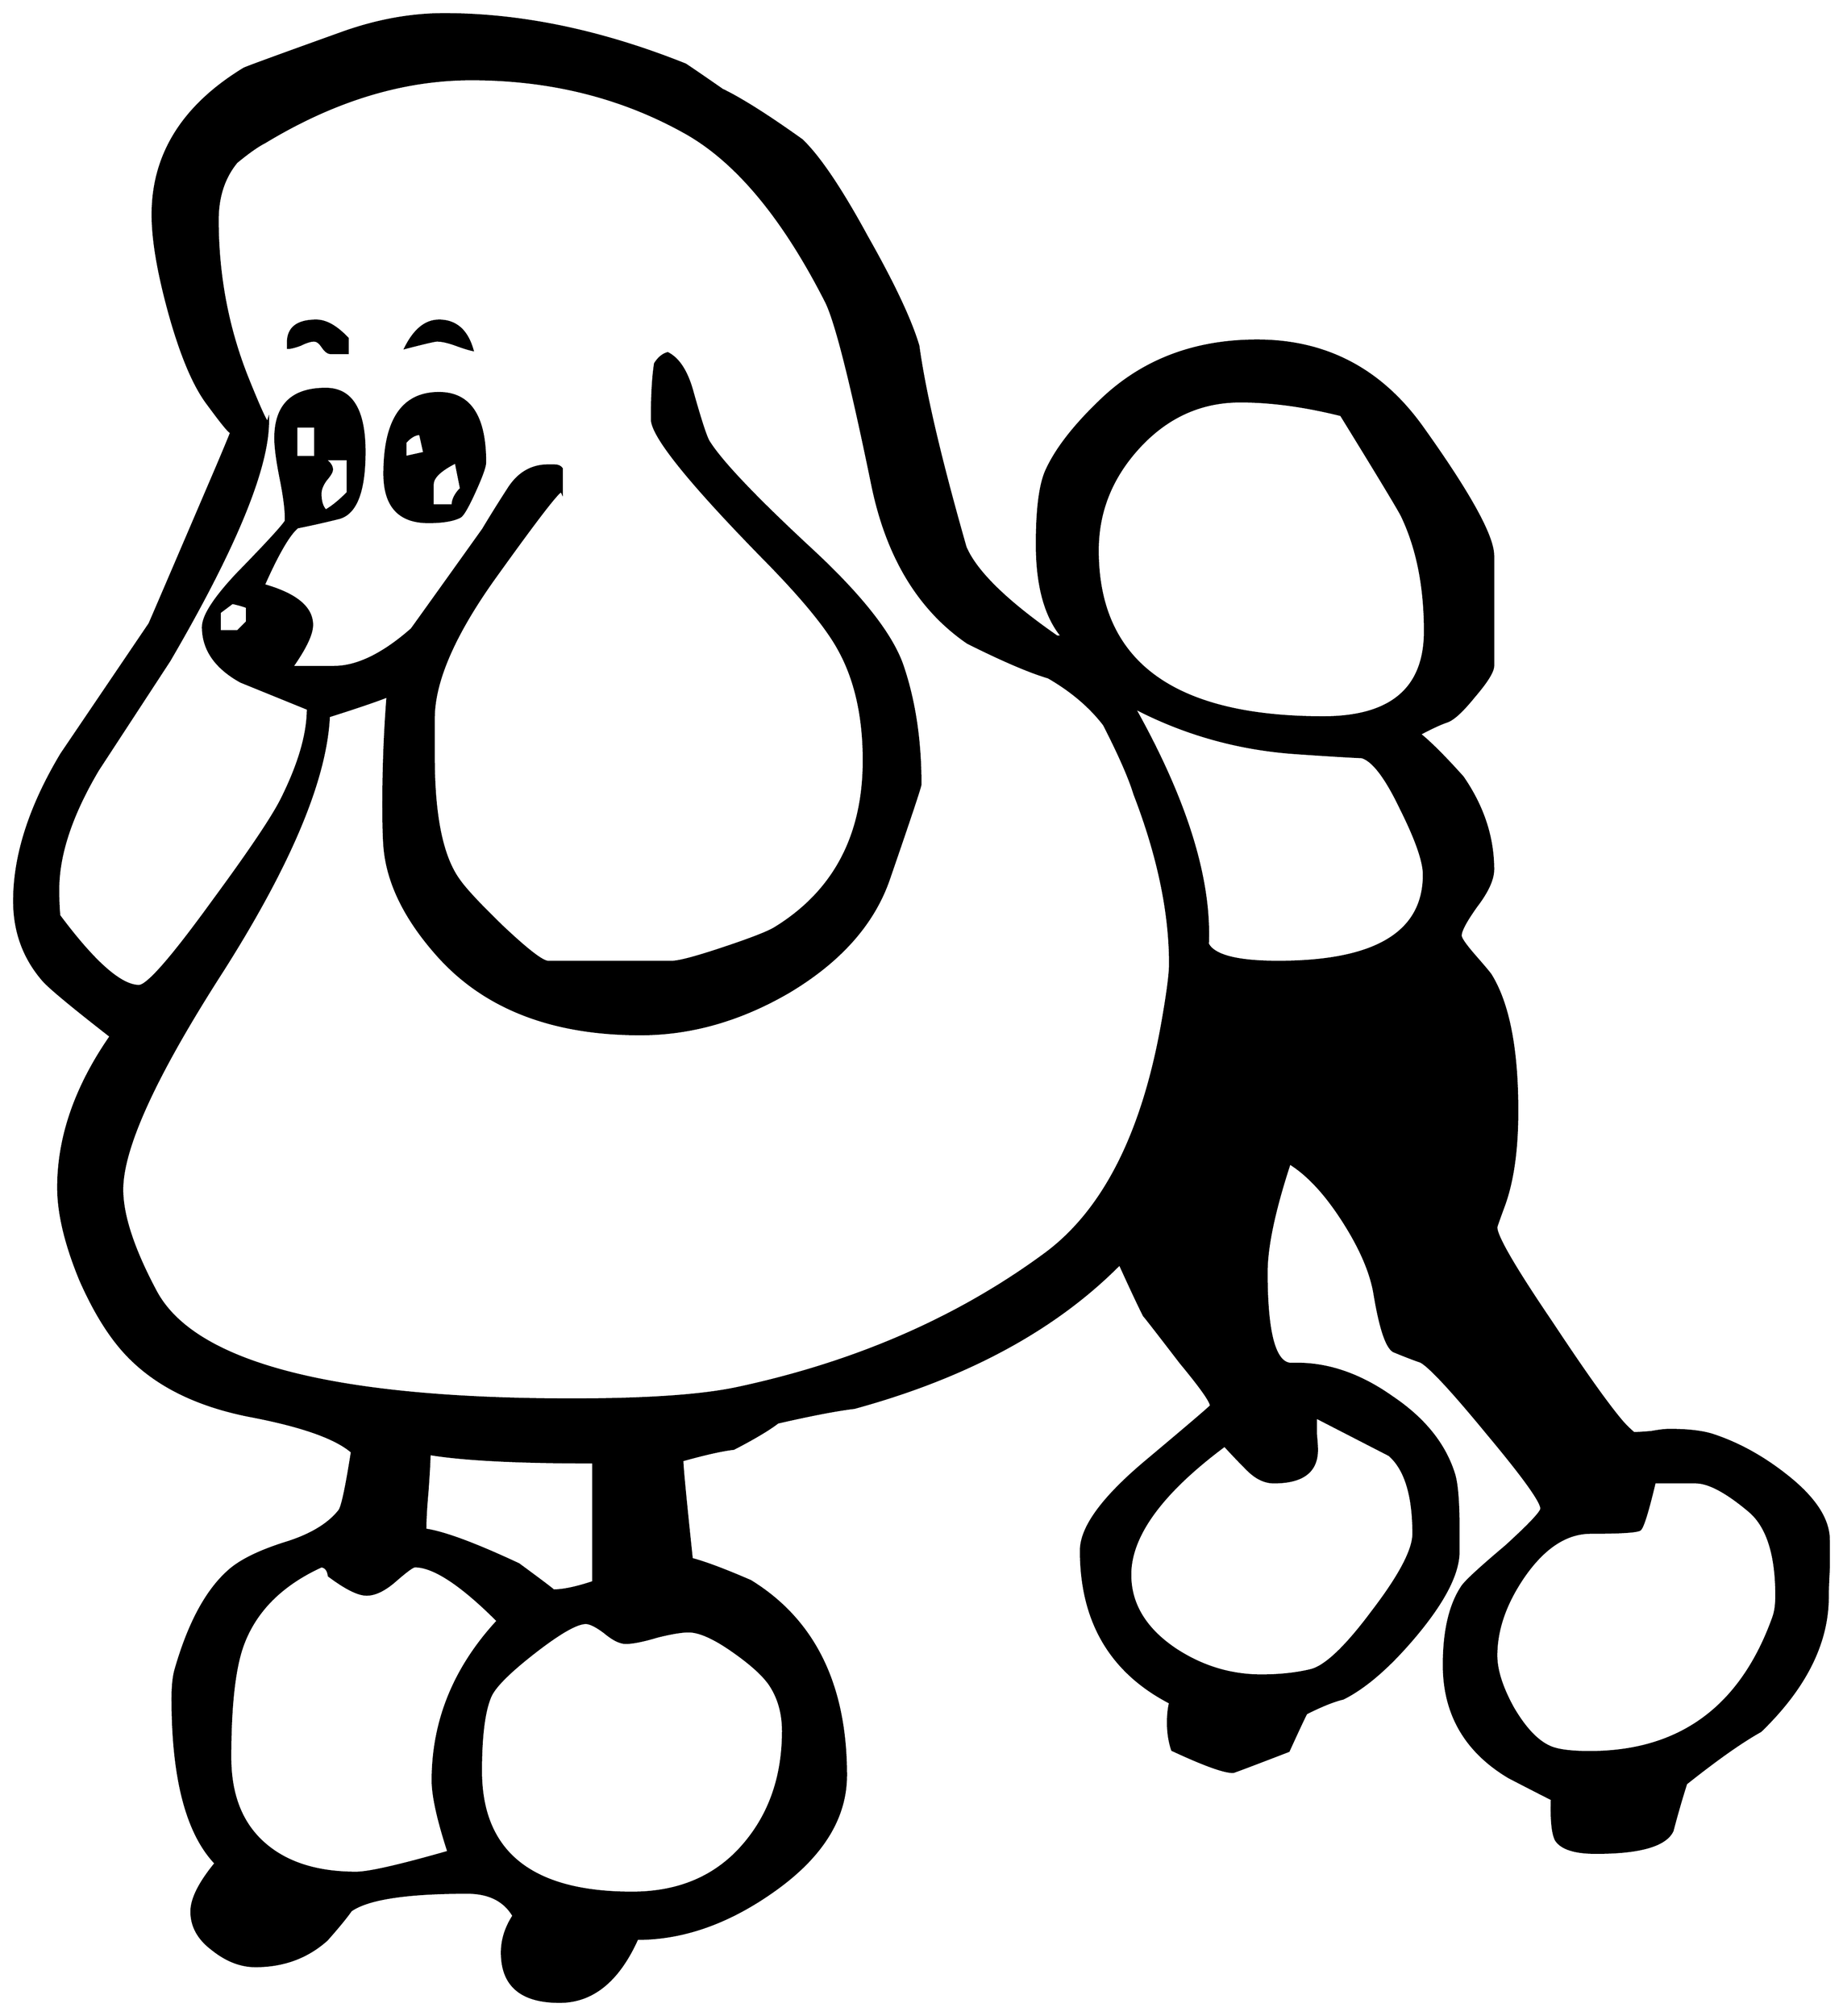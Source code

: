 


\begin{tikzpicture}[y=0.80pt, x=0.80pt, yscale=-1.0, xscale=1.0, inner sep=0pt, outer sep=0pt]
\begin{scope}[shift={(100.0,1706.0)},nonzero rule]
  \path[draw=.,fill=.,line width=1.600pt] (1812.0,-75.0) .. controls
    (1812.0,-69.0) and (1812.0,-60.0) .. (1812.0,-48.0) ..
    controls (1811.333,-36.0) and (1811.0,-27.0) .. (1811.0,-21.0)
    .. controls (1811.0,23.0) and (1789.667,65.667) ..
    (1747.0,107.0) .. controls (1729.0,117.0) and (1705.333,133.667)
    .. (1676.0,157.0) .. controls (1671.333,171.667) and
    (1667.0,186.667) .. (1663.0,202.0) .. controls (1656.333,216.0)
    and (1632.0,223.0) .. (1590.0,223.0) .. controls
    (1570.0,223.0) and (1557.333,219.0) .. (1552.0,211.0) ..
    controls (1548.667,205.0) and (1547.333,192.0) .. (1548.0,172.0)
    .. controls (1538.667,167.333) and (1525.0,160.333) ..
    (1507.0,151.0) .. controls (1465.667,126.333) and (1445.0,90.667)
    .. (1445.0,44.0) .. controls (1445.0,12.0) and
    (1450.667,-12.667) .. (1462.0,-30.0) .. controls (1464.667,-34.667)
    and (1478.667,-47.667) .. (1504.0,-69.0) .. controls
    (1526.667,-89.667) and (1538.0,-101.667) .. (1538.0,-105.0) ..
    controls (1538.0,-111.667) and (1521.0,-135.333) ..
    (1487.0,-176.0) .. controls (1453.0,-217.333) and
    (1431.667,-240.333) .. (1423.0,-245.0) .. controls
    (1417.0,-247.0) and (1408.333,-250.333) .. (1397.0,-255.0) ..
    controls (1390.333,-259.0) and (1384.333,-277.0) ..
    (1379.0,-309.0) .. controls (1375.667,-329.667) and
    (1365.667,-353.0) .. (1349.0,-379.0) .. controls
    (1332.333,-405.0) and (1315.333,-423.333) .. (1298.0,-434.0) ..
    controls (1283.333,-389.333) and (1276.0,-354.667) ..
    (1276.0,-330.0) .. controls (1276.0,-274.0) and
    (1283.333,-245.0) .. (1298.0,-243.0) .. controls
    (1298.667,-243.0) and (1301.0,-243.0) .. (1305.0,-243.0) ..
    controls (1335.667,-243.0) and (1366.0,-232.333) ..
    (1396.0,-211.0) .. controls (1426.667,-190.333) and
    (1446.333,-165.667) .. (1455.0,-137.0) .. controls
    (1457.667,-127.667) and (1459.0,-110.333) .. (1459.0,-85.0) --
    (1459.0,-64.0) .. controls (1459.0,-43.333) and (1445.333,-16.667)
    .. (1418.0,16.0) .. controls (1393.333,45.333) and (1370.333,65.333)
    .. (1349.0,76.0) .. controls (1340.333,78.0) and (1328.667,82.667)
    .. (1314.0,90.0) .. controls (1313.333,90.667) and
    (1307.667,102.667) .. (1297.0,126.0) .. controls (1262.333,139.333)
    and (1244.667,146.0) .. (1244.0,146.0) .. controls
    (1235.333,146.0) and (1216.0,139.0) .. (1186.0,125.0) ..
    controls (1183.333,117.0) and (1182.0,108.333) .. (1182.0,99.0)
    .. controls (1182.0,91.667) and (1182.667,85.333) .. (1184.0,80.0)
    .. controls (1127.333,50.667) and (1099.0,2.333) .. (1099.0,-65.0)
    .. controls (1099.0,-87.0) and (1119.667,-115.333) ..
    (1161.0,-150.0) .. controls (1202.333,-184.667) and
    (1223.0,-202.333) .. (1223.0,-203.0) .. controls
    (1223.0,-207.0) and (1213.333,-220.667) .. (1194.0,-244.0) ..
    controls (1172.0,-272.667) and (1160.333,-287.667) ..
    (1159.0,-289.0) .. controls (1153.667,-299.667) and
    (1146.0,-316.0) .. (1136.0,-338.0) .. controls
    (1074.667,-276.0) and (990.333,-230.333) .. (883.0,-201.0) ..
    controls (866.333,-199.0) and (842.0,-194.333) .. (810.0,-187.0)
    .. controls (801.333,-180.333) and (787.333,-172.0) ..
    (768.0,-162.0) .. controls (756.667,-160.667) and (740.333,-157.0)
    .. (719.0,-151.0) .. controls (719.0,-145.0) and
    (722.0,-113.667) .. (728.0,-57.0) .. controls (740.667,-53.667)
    and (759.333,-46.667) .. (784.0,-36.0) .. controls (844.667,1.333)
    and (875.0,63.0) .. (875.0,149.0) .. controls (875.0,190.333)
    and (851.667,227.333) .. (805.0,260.0) .. controls (762.333,290.0)
    and (719.333,305.0) .. (676.0,305.0) .. controls (658.0,345.0)
    and (633.333,365.0) .. (602.0,365.0) .. controls (565.333,365.0)
    and (547.0,349.333) .. (547.0,318.0) .. controls (547.0,306.0)
    and (550.667,294.333) .. (558.0,283.0) .. controls (549.333,268.333)
    and (534.667,261.0) .. (514.0,261.0) .. controls (456.0,261.0)
    and (419.0,266.667) .. (403.0,278.0) .. controls (398.333,284.667)
    and (390.667,294.0) .. (380.0,306.0) .. controls (361.333,322.667)
    and (338.667,331.0) .. (312.0,331.0) .. controls (298.0,331.0)
    and (284.333,325.667) .. (271.0,315.0) .. controls (257.667,305.0)
    and (251.0,293.0) .. (251.0,279.0) .. controls (251.0,267.0)
    and (258.667,251.667) .. (274.0,233.0) .. controls (246.667,204.333)
    and (233.0,152.0) .. (233.0,76.0) .. controls (233.0,64.0)
    and (234.0,54.667) .. (236.0,48.0) .. controls (248.667,4.0) and
    (265.667,-27.333) .. (287.0,-46.0) .. controls (298.333,-56.0) and
    (317.0,-65.0) .. (343.0,-73.0) .. controls (365.667,-80.333) and
    (382.0,-90.333) .. (392.0,-103.0) .. controls (394.667,-106.333)
    and (398.667,-125.0) .. (404.0,-159.0) .. controls
    (388.667,-172.333) and (356.667,-183.667) .. (308.0,-193.0) ..
    controls (259.333,-202.333) and (221.333,-220.333) .. (194.0,-247.0)
    .. controls (176.0,-264.333) and (159.667,-289.667) ..
    (145.0,-323.0) .. controls (131.0,-357.0) and (124.0,-386.333)
    .. (124.0,-411.0) .. controls (124.0,-459.0) and
    (140.667,-507.0) .. (174.0,-555.0) .. controls (138.0,-583.0)
    and (116.667,-600.667) .. (110.0,-608.0) .. controls
    (91.333,-629.333) and (82.0,-654.667) .. (82.0,-684.0) .. controls
    (82.0,-727.333) and (97.0,-774.0) .. (127.0,-824.0) ..
    controls (155.0,-865.333) and (183.0,-906.667) .. (211.0,-948.0)
    .. controls (211.667,-949.333) and (233.0,-999.0) ..
    (275.0,-1097.0) .. controls (284.333,-1119.0) and
    (289.0,-1130.333) .. (289.0,-1131.0) .. controls
    (289.0,-1128.333) and (281.667,-1137.0) .. (267.0,-1157.0) ..
    controls (253.667,-1174.333) and (241.333,-1203.333) ..
    (230.0,-1244.0) .. controls (219.333,-1282.667) and
    (214.0,-1314.0) .. (214.0,-1338.0) .. controls
    (214.0,-1395.333) and (243.0,-1441.667) .. (301.0,-1477.0) ..
    controls (301.667,-1477.667) and (332.667,-1489.0) ..
    (394.0,-1511.0) .. controls (427.333,-1523.0) and
    (460.0,-1529.0) .. (492.0,-1529.0) .. controls
    (565.333,-1529.0) and (642.0,-1513.0) .. (722.0,-1481.0) ..
    controls (730.0,-1475.667) and (741.667,-1467.667) ..
    (757.0,-1457.0) .. controls (775.0,-1448.333) and
    (800.333,-1432.333) .. (833.0,-1409.0) .. controls
    (849.667,-1393.0) and (870.333,-1362.333) .. (895.0,-1317.0) ..
    controls (920.333,-1272.333) and (936.667,-1237.667) ..
    (944.0,-1213.0) .. controls (950.0,-1169.0) and
    (965.0,-1105.0) .. (989.0,-1021.0) .. controls
    (999.0,-997.667) and (1028.0,-969.333) .. (1076.0,-936.0) --
    (1081.0,-936.0) .. controls (1065.0,-955.333) and
    (1057.0,-984.667) .. (1057.0,-1024.0) .. controls
    (1057.0,-1057.333) and (1060.0,-1080.667) .. (1066.0,-1094.0) ..
    controls (1075.333,-1114.667) and (1093.0,-1137.333) ..
    (1119.0,-1162.0) .. controls (1158.333,-1199.333) and
    (1207.667,-1218.0) .. (1267.0,-1218.0) .. controls
    (1332.333,-1218.0) and (1384.667,-1190.667) .. (1424.0,-1136.0) ..
    controls (1469.333,-1072.667) and (1492.0,-1031.667) ..
    (1492.0,-1013.0) -- (1492.0,-908.0) .. controls
    (1492.0,-902.667) and (1486.0,-893.0) .. (1474.0,-879.0) ..
    controls (1462.667,-865.0) and (1454.0,-857.0) ..
    (1448.0,-855.0) .. controls (1442.0,-853.0) and
    (1433.333,-849.0) .. (1422.0,-843.0) .. controls
    (1432.0,-835.0) and (1445.667,-821.333) .. (1463.0,-802.0) ..
    controls (1482.333,-774.0) and (1492.0,-744.667) ..
    (1492.0,-714.0) .. controls (1492.0,-704.667) and
    (1486.667,-693.0) .. (1476.0,-679.0) .. controls
    (1466.0,-665.0) and (1461.0,-655.667) .. (1461.0,-651.0) ..
    controls (1461.0,-648.333) and (1465.667,-641.667) ..
    (1475.0,-631.0) .. controls (1484.333,-620.333) and
    (1489.333,-614.333) .. (1490.0,-613.0) .. controls
    (1506.667,-585.667) and (1515.0,-542.667) .. (1515.0,-484.0) ..
    controls (1515.0,-446.667) and (1510.667,-416.333) ..
    (1502.0,-393.0) .. controls (1497.333,-380.333) and
    (1495.0,-373.667) .. (1495.0,-373.0) .. controls
    (1495.0,-364.333) and (1512.667,-334.0) .. (1548.0,-282.0) ..
    controls (1578.0,-236.667) and (1600.0,-205.667) ..
    (1614.0,-189.0) .. controls (1617.333,-185.0) and
    (1621.333,-181.0) .. (1626.0,-177.0) .. controls
    (1630.0,-177.0) and (1635.667,-177.333) .. (1643.0,-178.0) ..
    controls (1650.333,-179.333) and (1656.0,-180.0) ..
    (1660.0,-180.0) .. controls (1678.0,-180.0) and
    (1692.0,-178.333) .. (1702.0,-175.0) .. controls
    (1726.0,-167.0) and (1749.0,-154.333) .. (1771.0,-137.0) ..
    controls (1798.333,-115.667) and (1812.0,-95.0) ..
    (1812.0,-75.0) -- cycle(1427.0,-941.0) .. controls
    (1427.0,-983.667) and (1419.667,-1020.333) .. (1405.0,-1051.0) ..
    controls (1401.667,-1057.667) and (1382.333,-1089.667) ..
    (1347.0,-1147.0) .. controls (1312.333,-1155.667) and
    (1280.333,-1160.0) .. (1251.0,-1160.0) .. controls
    (1213.667,-1160.0) and (1181.667,-1145.667) .. (1155.0,-1117.0) ..
    controls (1128.333,-1088.333) and (1115.0,-1055.333) ..
    (1115.0,-1018.0) .. controls (1115.0,-912.0) and
    (1186.667,-859.0) .. (1330.0,-859.0) .. controls
    (1394.667,-859.0) and (1427.0,-886.333) .. (1427.0,-941.0) --
    cycle(1426.0,-709.0) .. controls (1426.0,-721.667) and
    (1418.667,-742.667) .. (1404.0,-772.0) .. controls
    (1390.0,-801.333) and (1377.667,-817.667) .. (1367.0,-821.0) ..
    controls (1352.333,-821.667) and (1330.667,-823.0) ..
    (1302.0,-825.0) .. controls (1248.0,-829.0) and
    (1197.333,-843.333) .. (1150.0,-868.0) .. controls
    (1199.333,-780.0) and (1222.667,-705.0) .. (1220.0,-643.0) ..
    controls (1226.0,-631.667) and (1248.333,-626.0) ..
    (1287.0,-626.0) .. controls (1379.667,-626.0) and
    (1426.0,-653.667) .. (1426.0,-709.0) -- cycle(1762.0,-22.0) ..
    controls (1762.0,-60.667) and (1753.667,-87.333) ..
    (1737.0,-102.0) .. controls (1715.0,-120.667) and
    (1697.667,-130.0) .. (1685.0,-130.0) -- (1646.0,-130.0) ..
    controls (1639.333,-102.0) and (1634.667,-87.0) ..
    (1632.0,-85.0) .. controls (1629.333,-83.0) and (1613.667,-82.0)
    .. (1585.0,-82.0) .. controls (1561.667,-82.0) and
    (1540.333,-68.0) .. (1521.0,-40.0) .. controls (1503.667,-14.667)
    and (1495.0,10.333) .. (1495.0,35.0) .. controls (1495.0,49.0)
    and (1500.333,65.667) .. (1511.0,85.0) .. controls
    (1522.333,104.333) and (1534.0,116.667) .. (1546.0,122.0) ..
    controls (1553.333,125.333) and (1566.0,127.0) .. (1584.0,127.0)
    .. controls (1670.0,127.0) and (1728.333,84.333) ..
    (1759.0,-1.0) .. controls (1761.0,-6.333) and (1762.0,-13.333)
    .. (1762.0,-22.0) -- cycle(1184.0,-624.0) .. controls
    (1184.0,-673.333) and (1172.667,-727.333) .. (1150.0,-786.0) ..
    controls (1145.333,-801.333) and (1135.667,-823.333) ..
    (1121.0,-852.0) .. controls (1107.667,-869.333) and
    (1090.0,-884.333) .. (1068.0,-897.0) .. controls
    (1050.0,-902.333) and (1024.333,-913.333) .. (991.0,-930.0) ..
    controls (944.333,-962.0) and (914.0,-1012.333) ..
    (900.0,-1081.0) .. controls (880.0,-1178.333) and
    (865.333,-1236.333) .. (856.0,-1255.0) .. controls
    (815.333,-1335.0) and (770.667,-1388.667) .. (722.0,-1416.0) ..
    controls (661.333,-1450.0) and (593.333,-1467.0) ..
    (518.0,-1467.0) .. controls (452.667,-1467.0) and
    (387.0,-1447.0) .. (321.0,-1407.0) .. controls
    (314.333,-1403.667) and (305.333,-1397.333) .. (294.0,-1388.0) ..
    controls (282.0,-1373.333) and (276.0,-1355.0) ..
    (276.0,-1333.0) .. controls (276.0,-1279.667) and
    (285.667,-1229.0) .. (305.0,-1181.0) .. controls
    (317.667,-1149.667) and (324.0,-1136.333) .. (324.0,-1141.0) ..
    controls (324.0,-1096.333) and (292.667,-1020.333) ..
    (230.0,-913.0) .. controls (207.333,-878.333) and (184.667,-843.667)
    .. (162.0,-809.0) .. controls (136.667,-766.333) and
    (124.0,-728.333) .. (124.0,-695.0) .. controls (124.0,-685.0)
    and (124.333,-676.667) .. (125.0,-670.0) .. controls
    (158.333,-625.333) and (183.667,-603.0) .. (201.0,-603.0) ..
    controls (209.0,-603.0) and (232.333,-629.667) .. (271.0,-683.0)
    .. controls (306.333,-731.0) and (328.333,-763.667) ..
    (337.0,-781.0) .. controls (353.667,-814.333) and (362.0,-843.0)
    .. (362.0,-867.0) .. controls (340.667,-875.667) and
    (319.333,-884.333) .. (298.0,-893.0) .. controls (274.0,-906.333)
    and (262.0,-923.667) .. (262.0,-945.0) .. controls
    (262.0,-955.667) and (273.0,-972.667) .. (295.0,-996.0) ..
    controls (322.333,-1024.0) and (337.667,-1040.667) ..
    (341.0,-1046.0) -- (341.0,-1049.0) .. controls
    (341.0,-1057.667) and (339.333,-1070.333) .. (336.0,-1087.0) ..
    controls (332.667,-1103.667) and (331.0,-1116.333) ..
    (331.0,-1125.0) .. controls (331.0,-1156.333) and
    (347.0,-1172.0) .. (379.0,-1172.0) .. controls
    (403.667,-1172.0) and (416.0,-1152.0) .. (416.0,-1112.0) ..
    controls (416.0,-1074.667) and (408.0,-1053.667) ..
    (392.0,-1049.0) .. controls (378.667,-1045.667) and
    (365.333,-1042.667) .. (352.0,-1040.0) .. controls
    (344.0,-1033.333) and (333.333,-1015.0) .. (320.0,-985.0) ..
    controls (350.667,-976.333) and (366.0,-963.667) .. (366.0,-947.0)
    .. controls (366.0,-938.333) and (359.667,-925.0) ..
    (347.0,-907.0) -- (387.0,-907.0) .. controls (409.0,-907.0)
    and (433.667,-919.0) .. (461.0,-943.0) .. controls
    (476.333,-964.333) and (499.0,-996.0) .. (529.0,-1038.0) ..
    controls (537.0,-1051.333) and (545.333,-1064.667) ..
    (554.0,-1078.0) .. controls (563.333,-1092.0) and
    (575.667,-1099.0) .. (591.0,-1099.0) -- (597.0,-1099.0) ..
    controls (600.333,-1099.0) and (602.667,-1098.0) ..
    (604.0,-1096.0) -- (604.0,-1074.0) .. controls
    (604.0,-1078.667) and (583.667,-1052.667) .. (543.0,-996.0) ..
    controls (502.333,-940.0) and (482.0,-894.0) .. (482.0,-858.0)
    -- (482.0,-821.0) .. controls (482.0,-765.0) and
    (490.0,-726.0) .. (506.0,-704.0) .. controls (512.0,-695.333)
    and (525.667,-680.667) .. (547.0,-660.0) .. controls
    (571.0,-637.333) and (585.667,-626.0) .. (591.0,-626.0) --
    (709.0,-626.0) .. controls (715.667,-626.0) and (732.0,-630.333)
    .. (758.0,-639.0) .. controls (784.0,-647.667) and
    (800.333,-654.0) .. (807.0,-658.0) .. controls (863.667,-692.667)
    and (892.0,-746.0) .. (892.0,-818.0) .. controls
    (892.0,-860.0) and (884.0,-895.333) .. (868.0,-924.0) ..
    controls (856.667,-944.667) and (833.667,-972.667) ..
    (799.0,-1008.0) .. controls (726.333,-1082.0) and
    (690.0,-1127.0) .. (690.0,-1143.0) .. controls
    (690.0,-1165.667) and (691.0,-1183.333) .. (693.0,-1196.0) ..
    controls (696.333,-1201.333) and (700.333,-1204.667) ..
    (705.0,-1206.0) .. controls (715.667,-1200.667) and
    (723.667,-1188.0) .. (729.0,-1168.0) .. controls
    (736.333,-1142.0) and (741.333,-1126.667) .. (744.0,-1122.0) ..
    controls (756.0,-1102.667) and (789.0,-1068.0) ..
    (843.0,-1018.0) .. controls (890.333,-974.0) and
    (919.0,-937.333) .. (929.0,-908.0) .. controls (940.333,-874.667)
    and (946.0,-837.0) .. (946.0,-795.0) .. controls
    (946.0,-793.0) and (936.0,-763.0) .. (916.0,-705.0) ..
    controls (901.333,-662.333) and (869.333,-626.333) .. (820.0,-597.0)
    .. controls (774.0,-570.333) and (727.0,-557.0) ..
    (679.0,-557.0) .. controls (594.333,-557.0) and (529.667,-582.333)
    .. (485.0,-633.0) .. controls (454.333,-667.667) and
    (437.667,-702.0) .. (435.0,-736.0) .. controls (434.333,-744.0)
    and (434.0,-757.333) .. (434.0,-776.0) .. controls
    (434.0,-811.333) and (435.333,-845.667) .. (438.0,-879.0) ..
    controls (426.0,-874.333) and (407.333,-868.0) .. (382.0,-860.0)
    .. controls (379.333,-800.667) and (345.667,-720.0) ..
    (281.0,-618.0) .. controls (217.0,-518.667) and (185.0,-449.0)
    .. (185.0,-409.0) .. controls (185.0,-384.333) and
    (195.667,-352.0) .. (217.0,-312.0) .. controls (253.667,-243.333)
    and (386.0,-209.0) .. (614.0,-209.0) .. controls
    (685.333,-209.0) and (738.0,-212.667) .. (772.0,-220.0) ..
    controls (884.0,-244.0) and (981.333,-286.333) ..
    (1064.0,-347.0) .. controls (1120.667,-388.333) and
    (1158.333,-462.667) .. (1177.0,-570.0) .. controls
    (1181.667,-596.667) and (1184.0,-614.667) .. (1184.0,-624.0) --
    cycle(369.0,-1107.0) -- (369.0,-1136.0) -- (351.0,-1136.0)
    -- (351.0,-1107.0) -- (369.0,-1107.0) --
    cycle(400.0,-1073.0) -- (400.0,-1105.0) -- (378.0,-1105.0)
    .. controls (382.667,-1101.667) and (385.0,-1098.333) ..
    (385.0,-1095.0) .. controls (385.0,-1093.0) and
    (383.0,-1089.667) .. (379.0,-1085.0) .. controls
    (375.667,-1080.333) and (374.0,-1076.0) .. (374.0,-1072.0) ..
    controls (374.0,-1064.667) and (375.667,-1059.333) ..
    (379.0,-1056.0) .. controls (385.0,-1059.333) and
    (392.0,-1065.0) .. (400.0,-1073.0) -- cycle(1416.0,-81.0) ..
    controls (1416.0,-117.667) and (1408.333,-142.667) ..
    (1393.0,-156.0) .. controls (1369.667,-168.0) and
    (1346.333,-180.0) .. (1323.0,-192.0) .. controls
    (1323.0,-188.667) and (1323.0,-183.333) .. (1323.0,-176.0) ..
    controls (1323.667,-169.333) and (1324.0,-164.333) ..
    (1324.0,-161.0) .. controls (1324.0,-140.333) and
    (1310.333,-130.0) .. (1283.0,-130.0) .. controls
    (1274.333,-130.0) and (1266.0,-134.0) .. (1258.0,-142.0) ..
    controls (1250.0,-150.0) and (1242.667,-157.667) ..
    (1236.0,-165.0) .. controls (1176.0,-120.333) and
    (1146.0,-79.333) .. (1146.0,-42.0) .. controls (1146.0,-14.0)
    and (1160.333,9.667) .. (1189.0,29.0) .. controls (1214.333,45.667)
    and (1241.667,54.0) .. (1271.0,54.0) .. controls (1288.333,54.0)
    and (1304.0,52.333) .. (1318.0,49.0) .. controls (1332.0,45.667)
    and (1351.667,27.0) .. (1377.0,-7.0) .. controls
    (1403.0,-41.0) and (1416.0,-65.667) .. (1416.0,-81.0) --
    cycle(304.0,-950.0) -- (304.0,-964.0) .. controls
    (300.667,-965.333) and (296.0,-966.667) .. (290.0,-968.0) ..
    controls (287.333,-966.0) and (283.333,-963.0) .. (278.0,-959.0)
    -- (278.0,-941.0) -- (295.0,-941.0) -- (304.0,-950.0) --
    cycle(634.0,-35.0) -- (634.0,-149.0) .. controls
    (562.0,-149.0) and (510.0,-151.667) .. (478.0,-157.0) ..
    controls (478.0,-151.667) and (477.333,-139.667) .. (476.0,-121.0)
    .. controls (474.667,-106.333) and (474.0,-94.333) ..
    (474.0,-85.0) .. controls (492.0,-82.333) and (521.667,-71.333) ..
    (563.0,-52.0) .. controls (585.667,-35.333) and (596.667,-27.0) ..
    (596.0,-27.0) .. controls (605.333,-27.0) and (618.0,-29.667) ..
    (634.0,-35.0) -- cycle(815.0,107.0) .. controls (815.0,89.667)
    and (810.667,74.667) .. (802.0,62.0) .. controls (795.333,52.667)
    and (783.333,42.0) .. (766.0,30.0) .. controls (748.667,18.0)
    and (735.0,12.0) .. (725.0,12.0) .. controls (718.333,12.0)
    and (708.333,13.667) .. (695.0,17.0) .. controls (681.667,21.0)
    and (671.667,23.0) .. (665.0,23.0) .. controls (659.667,23.0)
    and (653.0,19.667) .. (645.0,13.0) .. controls (637.0,7.0) and
    (631.0,4.0) .. (627.0,4.0) .. controls (618.333,4.0) and
    (602.0,13.333) .. (578.0,32.0) .. controls (554.0,50.667) and
    (540.0,64.667) .. (536.0,74.0) .. controls (530.0,88.0) and
    (527.0,111.667) .. (527.0,145.0) .. controls (527.0,222.333) and
    (575.0,261.0) .. (671.0,261.0) .. controls (715.0,261.0) and
    (750.0,246.333) .. (776.0,217.0) .. controls (802.0,187.667) and
    (815.0,151.0) .. (815.0,107.0) -- cycle(543.0,2.0) ..
    controls (508.333,-32.667) and (482.0,-50.0) .. (464.0,-50.0) ..
    controls (462.0,-50.0) and (455.667,-45.333) .. (445.0,-36.0) ..
    controls (435.0,-27.333) and (426.0,-23.0) .. (418.0,-23.0) ..
    controls (410.0,-23.0) and (398.0,-29.0) .. (382.0,-41.0) ..
    controls (381.333,-46.333) and (379.0,-49.333) .. (375.0,-50.0) ..
    controls (337.0,-32.667) and (312.0,-7.667) .. (300.0,25.0) ..
    controls (292.0,47.0) and (288.0,82.667) .. (288.0,132.0) ..
    controls (288.0,165.333) and (297.333,191.333) .. (316.0,210.0) ..
    controls (337.333,231.333) and (368.0,242.0) .. (408.0,242.0) ..
    controls (420.0,242.0) and (449.333,235.333) .. (496.0,222.0) ..
    controls (486.0,191.333) and (481.0,168.667) .. (481.0,154.0) ..
    controls (481.0,97.333) and (501.667,46.667) .. (543.0,2.0) --
    cycle(519.0,-1209.0) .. controls (515.667,-1209.667) and
    (510.333,-1211.333) .. (503.0,-1214.0) .. controls
    (495.667,-1216.667) and (489.667,-1218.0) .. (485.0,-1218.0) ..
    controls (483.0,-1218.0) and (473.0,-1215.667) ..
    (455.0,-1211.0) .. controls (463.667,-1228.333) and
    (474.333,-1237.0) .. (487.0,-1237.0) .. controls
    (503.0,-1237.0) and (513.667,-1227.667) .. (519.0,-1209.0) --
    cycle(400.0,-1206.0) -- (384.0,-1206.0) .. controls
    (381.333,-1206.0) and (378.667,-1208.0) .. (376.0,-1212.0) ..
    controls (373.333,-1216.0) and (370.667,-1218.0) ..
    (368.0,-1218.0) .. controls (364.667,-1218.0) and
    (360.333,-1216.667) .. (355.0,-1214.0) .. controls
    (349.667,-1212.0) and (345.667,-1211.0) .. (343.0,-1211.0) --
    (343.0,-1216.0) .. controls (343.0,-1230.0) and
    (352.0,-1237.0) .. (370.0,-1237.0) .. controls
    (379.333,-1237.0) and (389.333,-1231.333) .. (400.0,-1220.0) --
    (400.0,-1206.0) -- cycle(531.0,-1102.0) .. controls
    (531.0,-1098.0) and (527.667,-1088.667) .. (521.0,-1074.0) ..
    controls (514.333,-1059.333) and (509.667,-1051.333) ..
    (507.0,-1050.0) .. controls (500.333,-1046.667) and
    (490.333,-1045.0) .. (477.0,-1045.0) .. controls
    (449.0,-1045.0) and (435.0,-1060.333) .. (435.0,-1091.0) ..
    controls (435.0,-1142.333) and (452.333,-1168.0) ..
    (487.0,-1168.0) .. controls (516.333,-1168.0) and
    (531.0,-1146.0) .. (531.0,-1102.0) -- cycle(473.0,-1111.0)
    -- (469.0,-1129.0) .. controls (464.333,-1129.0) and
    (459.667,-1126.333) .. (455.0,-1121.0) -- (455.0,-1107.0) --
    (473.0,-1111.0) -- cycle(508.0,-1077.0) -- (503.0,-1102.0)
    .. controls (488.333,-1094.667) and (481.0,-1087.667) ..
    (481.0,-1081.0) -- (481.0,-1061.0) -- (500.0,-1061.0) ..
    controls (500.0,-1066.333) and (502.667,-1071.667) ..
    (508.0,-1077.0) -- cycle;
\end{scope}

\end{tikzpicture}

